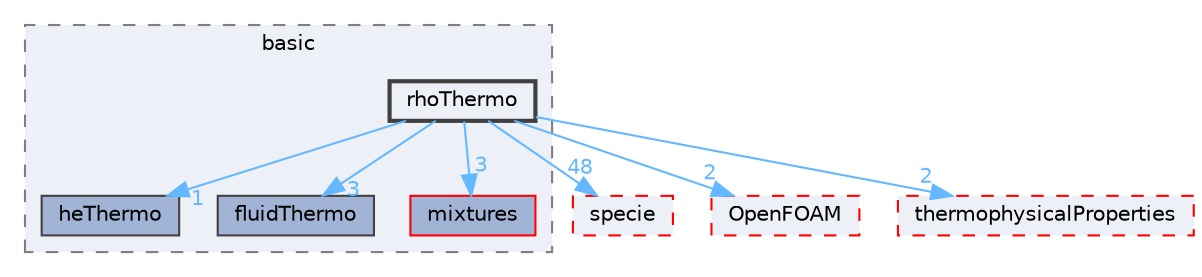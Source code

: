 digraph "src/thermophysicalModels/basic/rhoThermo"
{
 // LATEX_PDF_SIZE
  bgcolor="transparent";
  edge [fontname=Helvetica,fontsize=10,labelfontname=Helvetica,labelfontsize=10];
  node [fontname=Helvetica,fontsize=10,shape=box,height=0.2,width=0.4];
  compound=true
  subgraph clusterdir_38cb9973e0eaf6834e10b18bff965c4b {
    graph [ bgcolor="#edf0f7", pencolor="grey50", label="basic", fontname=Helvetica,fontsize=10 style="filled,dashed", URL="dir_38cb9973e0eaf6834e10b18bff965c4b.html",tooltip=""]
  dir_31d7f82a754af5e06a21180a8fbc0267 [label="heThermo", fillcolor="#a2b4d6", color="grey25", style="filled", URL="dir_31d7f82a754af5e06a21180a8fbc0267.html",tooltip=""];
  dir_84e227a2fb201863b3925c558f3dccfe [label="fluidThermo", fillcolor="#a2b4d6", color="grey25", style="filled", URL="dir_84e227a2fb201863b3925c558f3dccfe.html",tooltip=""];
  dir_98749f5e88c1d31322c3eea5d7103a03 [label="mixtures", fillcolor="#a2b4d6", color="red", style="filled", URL="dir_98749f5e88c1d31322c3eea5d7103a03.html",tooltip=""];
  dir_b201c0f4d3327b14cfce636cdaa41683 [label="rhoThermo", fillcolor="#edf0f7", color="grey25", style="filled,bold", URL="dir_b201c0f4d3327b14cfce636cdaa41683.html",tooltip=""];
  }
  dir_5c4bf53b114f4c9237cd4ef0431fc9bd [label="specie", fillcolor="#edf0f7", color="red", style="filled,dashed", URL="dir_5c4bf53b114f4c9237cd4ef0431fc9bd.html",tooltip=""];
  dir_c5473ff19b20e6ec4dfe5c310b3778a8 [label="OpenFOAM", fillcolor="#edf0f7", color="red", style="filled,dashed", URL="dir_c5473ff19b20e6ec4dfe5c310b3778a8.html",tooltip=""];
  dir_e18d608ec106eacfb005ee36ef0e1b8f [label="thermophysicalProperties", fillcolor="#edf0f7", color="red", style="filled,dashed", URL="dir_e18d608ec106eacfb005ee36ef0e1b8f.html",tooltip=""];
  dir_b201c0f4d3327b14cfce636cdaa41683->dir_31d7f82a754af5e06a21180a8fbc0267 [headlabel="1", labeldistance=1.5 headhref="dir_003347_001736.html" href="dir_003347_001736.html" color="steelblue1" fontcolor="steelblue1"];
  dir_b201c0f4d3327b14cfce636cdaa41683->dir_5c4bf53b114f4c9237cd4ef0431fc9bd [headlabel="48", labeldistance=1.5 headhref="dir_003347_003683.html" href="dir_003347_003683.html" color="steelblue1" fontcolor="steelblue1"];
  dir_b201c0f4d3327b14cfce636cdaa41683->dir_84e227a2fb201863b3925c558f3dccfe [headlabel="3", labeldistance=1.5 headhref="dir_003347_001443.html" href="dir_003347_001443.html" color="steelblue1" fontcolor="steelblue1"];
  dir_b201c0f4d3327b14cfce636cdaa41683->dir_98749f5e88c1d31322c3eea5d7103a03 [headlabel="3", labeldistance=1.5 headhref="dir_003347_002417.html" href="dir_003347_002417.html" color="steelblue1" fontcolor="steelblue1"];
  dir_b201c0f4d3327b14cfce636cdaa41683->dir_c5473ff19b20e6ec4dfe5c310b3778a8 [headlabel="2", labeldistance=1.5 headhref="dir_003347_002695.html" href="dir_003347_002695.html" color="steelblue1" fontcolor="steelblue1"];
  dir_b201c0f4d3327b14cfce636cdaa41683->dir_e18d608ec106eacfb005ee36ef0e1b8f [headlabel="2", labeldistance=1.5 headhref="dir_003347_004023.html" href="dir_003347_004023.html" color="steelblue1" fontcolor="steelblue1"];
}
